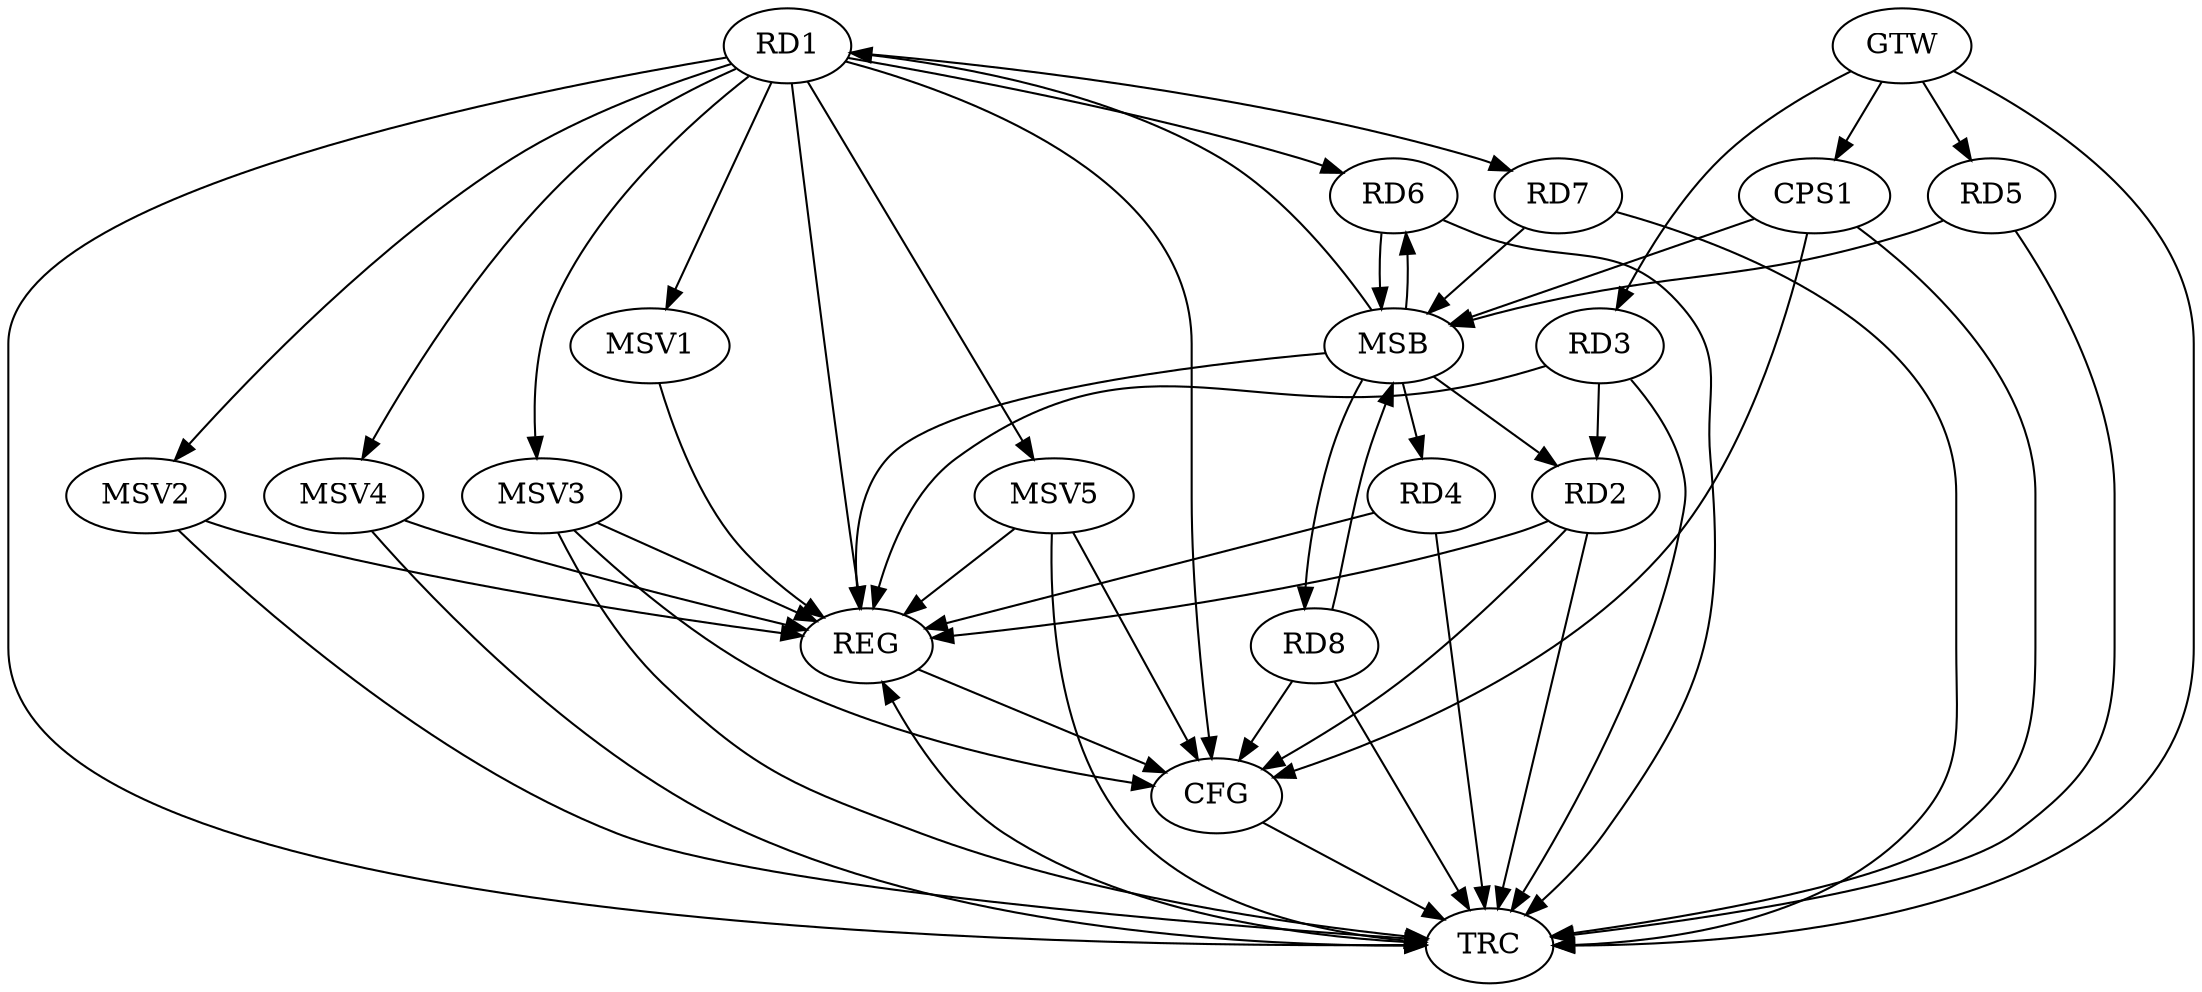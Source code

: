 strict digraph G {
  RD1 [ label="RD1" ];
  RD2 [ label="RD2" ];
  RD3 [ label="RD3" ];
  RD4 [ label="RD4" ];
  RD5 [ label="RD5" ];
  RD6 [ label="RD6" ];
  RD7 [ label="RD7" ];
  RD8 [ label="RD8" ];
  CPS1 [ label="CPS1" ];
  GTW [ label="GTW" ];
  REG [ label="REG" ];
  MSB [ label="MSB" ];
  CFG [ label="CFG" ];
  TRC [ label="TRC" ];
  MSV1 [ label="MSV1" ];
  MSV2 [ label="MSV2" ];
  MSV3 [ label="MSV3" ];
  MSV4 [ label="MSV4" ];
  MSV5 [ label="MSV5" ];
  RD1 -> RD6;
  RD1 -> RD7;
  RD3 -> RD2;
  GTW -> RD3;
  GTW -> RD5;
  GTW -> CPS1;
  RD1 -> REG;
  RD2 -> REG;
  RD3 -> REG;
  RD4 -> REG;
  RD5 -> MSB;
  MSB -> RD4;
  MSB -> RD8;
  MSB -> REG;
  RD6 -> MSB;
  RD7 -> MSB;
  MSB -> RD1;
  RD8 -> MSB;
  CPS1 -> MSB;
  MSB -> RD2;
  MSB -> RD6;
  RD8 -> CFG;
  CPS1 -> CFG;
  RD1 -> CFG;
  RD2 -> CFG;
  REG -> CFG;
  RD1 -> TRC;
  RD2 -> TRC;
  RD3 -> TRC;
  RD4 -> TRC;
  RD5 -> TRC;
  RD6 -> TRC;
  RD7 -> TRC;
  RD8 -> TRC;
  CPS1 -> TRC;
  GTW -> TRC;
  CFG -> TRC;
  TRC -> REG;
  RD1 -> MSV1;
  MSV1 -> REG;
  RD1 -> MSV2;
  MSV2 -> REG;
  MSV2 -> TRC;
  RD1 -> MSV3;
  MSV3 -> REG;
  MSV3 -> TRC;
  MSV3 -> CFG;
  RD1 -> MSV4;
  MSV4 -> REG;
  MSV4 -> TRC;
  RD1 -> MSV5;
  MSV5 -> REG;
  MSV5 -> TRC;
  MSV5 -> CFG;
}

